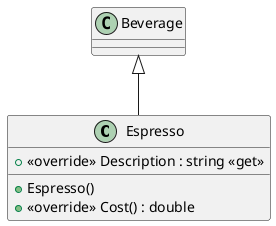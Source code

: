 @startuml
class Espresso {
    + Espresso()
    + <<override>> Description : string <<get>>
    + <<override>> Cost() : double
}
Beverage <|-- Espresso
@enduml
